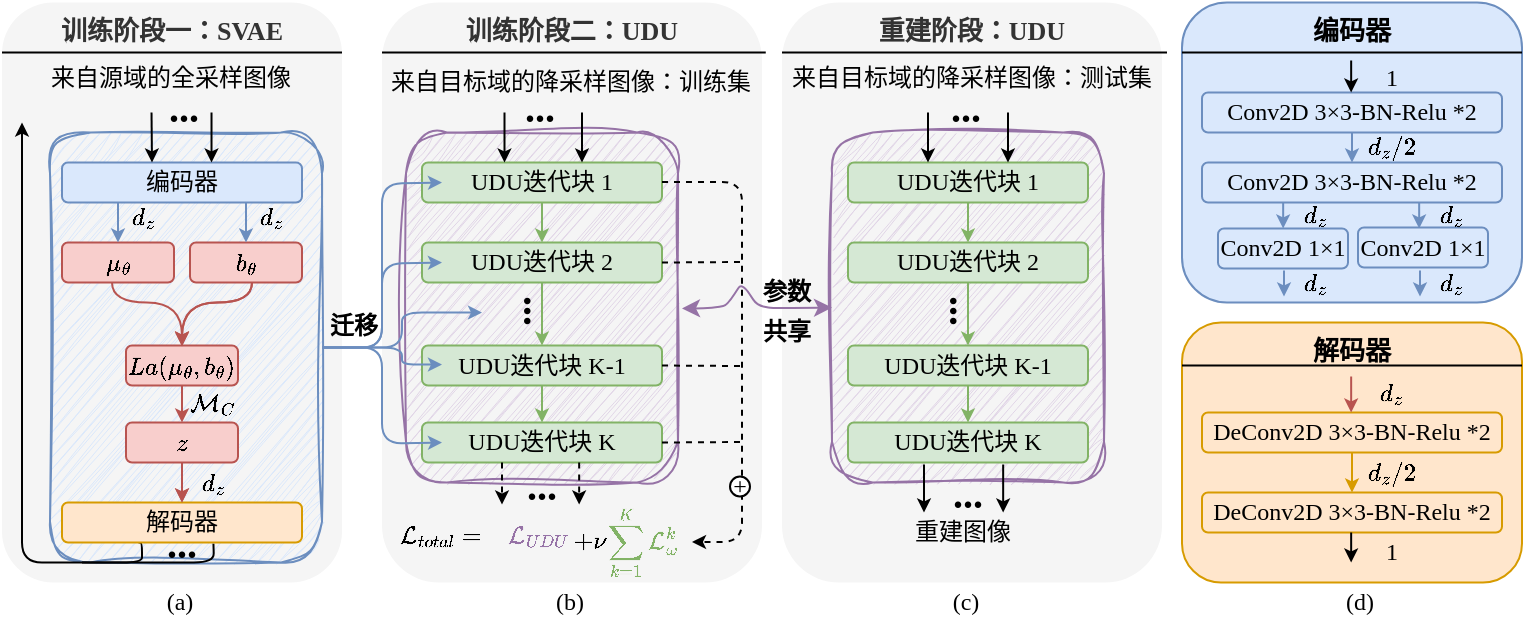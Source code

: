 <mxfile version="20.8.22" type="github" pages="2">
  <diagram name="pipeline" id="Gqs6H3V1GMVFEFwaefwI">
    <mxGraphModel dx="1050" dy="493" grid="1" gridSize="10" guides="1" tooltips="1" connect="1" arrows="1" fold="1" page="1" pageScale="1" pageWidth="827" pageHeight="1169" math="1" shadow="0">
      <root>
        <mxCell id="0" />
        <mxCell id="1" parent="0" />
        <mxCell id="lTj_T8A3qL2pbx2PuDj2-1" value="解码器" style="rounded=1;whiteSpace=wrap;html=1;shadow=0;glass=0;sketch=0;strokeWidth=1;fontFamily=Times New Roman;fontSize=13;fillColor=#ffe6cc;strokeColor=#d79b00;verticalAlign=top;fontStyle=1" vertex="1" parent="1">
          <mxGeometry x="650" y="181.25" width="170" height="130" as="geometry" />
        </mxCell>
        <mxCell id="lTj_T8A3qL2pbx2PuDj2-2" value="训练阶段二：UDU" style="rounded=1;whiteSpace=wrap;html=1;shadow=0;glass=0;sketch=0;strokeWidth=1;fontFamily=Times New Roman;fontSize=13;fillColor=#f5f5f5;strokeColor=none;fontColor=#333333;verticalAlign=top;fontStyle=1" vertex="1" parent="1">
          <mxGeometry x="250" y="21.25" width="190" height="290" as="geometry" />
        </mxCell>
        <mxCell id="lTj_T8A3qL2pbx2PuDj2-3" value="重建阶段：UDU" style="rounded=1;whiteSpace=wrap;html=1;shadow=0;glass=0;sketch=0;strokeWidth=1;fontFamily=Times New Roman;fontSize=13;fillColor=#f5f5f5;strokeColor=none;fontColor=#333333;verticalAlign=top;fontStyle=1" vertex="1" parent="1">
          <mxGeometry x="450" y="21.25" width="190" height="290" as="geometry" />
        </mxCell>
        <mxCell id="lTj_T8A3qL2pbx2PuDj2-4" value="" style="rounded=1;whiteSpace=wrap;html=1;fontFamily=Times New Roman;fillColor=#e1d5e7;strokeColor=#9673a6;verticalAlign=top;fontSize=13;fontStyle=1;shadow=0;glass=0;sketch=1;curveFitting=1;jiggle=2;" vertex="1" parent="1">
          <mxGeometry x="475" y="86.25" width="136" height="175" as="geometry" />
        </mxCell>
        <mxCell id="lTj_T8A3qL2pbx2PuDj2-5" value="" style="rounded=1;whiteSpace=wrap;html=1;fontFamily=Times New Roman;fillColor=#e1d5e7;strokeColor=#9673a6;verticalAlign=top;fontSize=13;fontStyle=1;shadow=0;glass=0;sketch=1;curveFitting=1;jiggle=2;" vertex="1" parent="1">
          <mxGeometry x="262" y="86.25" width="136" height="175" as="geometry" />
        </mxCell>
        <mxCell id="lTj_T8A3qL2pbx2PuDj2-6" value="训练阶段一：SVAE" style="rounded=1;whiteSpace=wrap;html=1;fontFamily=Times New Roman;fillColor=#f5f5f5;fontColor=#333333;strokeColor=none;verticalAlign=top;fontSize=13;fontStyle=1;shadow=0;" vertex="1" parent="1">
          <mxGeometry x="60" y="21.25" width="170" height="290" as="geometry" />
        </mxCell>
        <mxCell id="lTj_T8A3qL2pbx2PuDj2-7" value="" style="rounded=1;whiteSpace=wrap;html=1;fontFamily=Times New Roman;fillColor=#dae8fc;strokeColor=#6c8ebf;verticalAlign=top;fontSize=13;fontStyle=1;shadow=0;sketch=1;curveFitting=1;jiggle=2;" vertex="1" parent="1">
          <mxGeometry x="84" y="86.25" width="136" height="215" as="geometry" />
        </mxCell>
        <mxCell id="lTj_T8A3qL2pbx2PuDj2-8" value="&lt;font&gt;编码器&lt;/font&gt;" style="rounded=1;whiteSpace=wrap;html=1;fontFamily=Times New Roman;fillColor=#dae8fc;strokeColor=#6c8ebf;" vertex="1" parent="1">
          <mxGeometry x="90" y="101.25" width="120" height="20" as="geometry" />
        </mxCell>
        <mxCell id="lTj_T8A3qL2pbx2PuDj2-9" style="edgeStyle=orthogonalEdgeStyle;orthogonalLoop=1;jettySize=auto;html=1;strokeColor=#000000;fontFamily=Times New Roman;fontSize=10;startSize=6;endSize=4;rounded=1;fillColor=#dae8fc;exitX=0.319;exitY=1;exitDx=0;exitDy=0;exitPerimeter=0;" edge="1" parent="1" source="lTj_T8A3qL2pbx2PuDj2-10">
          <mxGeometry relative="1" as="geometry">
            <mxPoint x="70" y="81.25" as="targetPoint" />
            <Array as="points">
              <mxPoint x="130" y="291.25" />
              <mxPoint x="130" y="301.25" />
              <mxPoint x="70" y="301.25" />
            </Array>
          </mxGeometry>
        </mxCell>
        <mxCell id="lTj_T8A3qL2pbx2PuDj2-10" value="&lt;font&gt;解码器&lt;/font&gt;" style="rounded=1;whiteSpace=wrap;html=1;fontFamily=Times New Roman;fillColor=#ffe6cc;strokeColor=#d79b00;" vertex="1" parent="1">
          <mxGeometry x="90" y="271.25" width="120" height="20" as="geometry" />
        </mxCell>
        <mxCell id="lTj_T8A3qL2pbx2PuDj2-11" style="edgeStyle=orthogonalEdgeStyle;orthogonalLoop=1;jettySize=auto;html=1;entryX=0.5;entryY=0;entryDx=0;entryDy=0;fontFamily=Times New Roman;fontSize=12;startSize=6;endSize=4;fillColor=#f8cecc;strokeColor=#b85450;curved=1;" edge="1" parent="1" source="lTj_T8A3qL2pbx2PuDj2-12" target="lTj_T8A3qL2pbx2PuDj2-18">
          <mxGeometry relative="1" as="geometry">
            <Array as="points">
              <mxPoint x="115" y="171.25" />
              <mxPoint x="150" y="171.25" />
            </Array>
          </mxGeometry>
        </mxCell>
        <mxCell id="lTj_T8A3qL2pbx2PuDj2-12" value="$$\mu_\theta$$" style="rounded=1;whiteSpace=wrap;html=1;fontFamily=Times New Roman;fillColor=#f8cecc;strokeColor=#b85450;" vertex="1" parent="1">
          <mxGeometry x="90" y="141.25" width="56" height="20" as="geometry" />
        </mxCell>
        <mxCell id="lTj_T8A3qL2pbx2PuDj2-13" style="edgeStyle=orthogonalEdgeStyle;curved=1;orthogonalLoop=1;jettySize=auto;html=1;entryX=0.5;entryY=0;entryDx=0;entryDy=0;fontFamily=Times New Roman;fontSize=12;startSize=6;endSize=4;fillColor=#f8cecc;strokeColor=#b85450;" edge="1" parent="1" source="lTj_T8A3qL2pbx2PuDj2-14" target="lTj_T8A3qL2pbx2PuDj2-18">
          <mxGeometry relative="1" as="geometry">
            <Array as="points">
              <mxPoint x="185" y="171.25" />
              <mxPoint x="150" y="171.25" />
            </Array>
          </mxGeometry>
        </mxCell>
        <mxCell id="lTj_T8A3qL2pbx2PuDj2-14" value="$$b_\theta$$" style="rounded=1;whiteSpace=wrap;html=1;fontFamily=Times New Roman;fillColor=#f8cecc;strokeColor=#b85450;" vertex="1" parent="1">
          <mxGeometry x="154" y="141.25" width="56" height="20" as="geometry" />
        </mxCell>
        <mxCell id="lTj_T8A3qL2pbx2PuDj2-15" value="" style="endArrow=classic;html=1;fontFamily=Times New Roman;entryX=0.5;entryY=0;entryDx=0;entryDy=0;fillColor=#dae8fc;strokeColor=#6c8ebf;rounded=0;endSize=4;" edge="1" parent="1" target="lTj_T8A3qL2pbx2PuDj2-12">
          <mxGeometry width="50" height="50" relative="1" as="geometry">
            <mxPoint x="118" y="121.25" as="sourcePoint" />
            <mxPoint x="410" y="201.25" as="targetPoint" />
            <Array as="points" />
          </mxGeometry>
        </mxCell>
        <mxCell id="lTj_T8A3qL2pbx2PuDj2-16" value="" style="endArrow=classic;html=1;fontFamily=Times New Roman;curved=1;entryX=0.5;entryY=0;entryDx=0;entryDy=0;fillColor=#dae8fc;strokeColor=#6c8ebf;endSize=4;" edge="1" parent="1" target="lTj_T8A3qL2pbx2PuDj2-14">
          <mxGeometry width="50" height="50" relative="1" as="geometry">
            <mxPoint x="182" y="121.25" as="sourcePoint" />
            <mxPoint x="410" y="201.25" as="targetPoint" />
          </mxGeometry>
        </mxCell>
        <mxCell id="lTj_T8A3qL2pbx2PuDj2-17" value="" style="edgeStyle=orthogonalEdgeStyle;curved=1;orthogonalLoop=1;jettySize=auto;html=1;exitX=0.5;exitY=1;exitDx=0;exitDy=0;entryX=0.5;entryY=0;entryDx=0;entryDy=0;fontFamily=Times New Roman;fontSize=12;startSize=6;endSize=4;fillColor=#f8cecc;strokeColor=#b85450;" edge="1" parent="1" source="lTj_T8A3qL2pbx2PuDj2-18" target="lTj_T8A3qL2pbx2PuDj2-21">
          <mxGeometry relative="1" as="geometry" />
        </mxCell>
        <mxCell id="lTj_T8A3qL2pbx2PuDj2-18" value="$$La(\mu_\theta,b_\theta)$$" style="rounded=1;whiteSpace=wrap;html=1;fontFamily=Times New Roman;fillColor=#f8cecc;strokeColor=#b85450;glass=0;shadow=0;" vertex="1" parent="1">
          <mxGeometry x="122" y="192.76" width="56" height="20" as="geometry" />
        </mxCell>
        <mxCell id="lTj_T8A3qL2pbx2PuDj2-19" value="来自源域的全采样图像" style="text;html=1;strokeColor=none;fillColor=none;align=center;verticalAlign=middle;whiteSpace=wrap;rounded=0;fontSize=12;fontFamily=Times New Roman;" vertex="1" parent="1">
          <mxGeometry x="72" y="49.25" width="145" height="20" as="geometry" />
        </mxCell>
        <mxCell id="lTj_T8A3qL2pbx2PuDj2-20" style="edgeStyle=orthogonalEdgeStyle;curved=1;orthogonalLoop=1;jettySize=auto;html=1;entryX=0.5;entryY=0;entryDx=0;entryDy=0;fontFamily=Times New Roman;fontSize=12;startSize=6;endSize=4;fillColor=#f8cecc;strokeColor=#b85450;" edge="1" parent="1" source="lTj_T8A3qL2pbx2PuDj2-21" target="lTj_T8A3qL2pbx2PuDj2-10">
          <mxGeometry relative="1" as="geometry" />
        </mxCell>
        <mxCell id="lTj_T8A3qL2pbx2PuDj2-21" value="$$z$$" style="rounded=1;whiteSpace=wrap;html=1;fontFamily=Times New Roman;fillColor=#f8cecc;strokeColor=#b85450;" vertex="1" parent="1">
          <mxGeometry x="122" y="231.25" width="56" height="20" as="geometry" />
        </mxCell>
        <mxCell id="lTj_T8A3qL2pbx2PuDj2-22" value="$$\mathcal{M}_C$$" style="text;html=1;strokeColor=none;fillColor=none;align=center;verticalAlign=middle;whiteSpace=wrap;rounded=0;fontSize=12;fontFamily=Times New Roman;" vertex="1" parent="1">
          <mxGeometry x="150" y="211.25" width="30" height="20" as="geometry" />
        </mxCell>
        <mxCell id="lTj_T8A3qL2pbx2PuDj2-23" value="$$d_z$$" style="text;html=1;strokeColor=none;fillColor=none;align=center;verticalAlign=middle;whiteSpace=wrap;rounded=0;fontSize=12;fontFamily=Times New Roman;" vertex="1" parent="1">
          <mxGeometry x="180" y="117.76" width="30" height="20" as="geometry" />
        </mxCell>
        <mxCell id="lTj_T8A3qL2pbx2PuDj2-24" value="$$d_z$$" style="text;html=1;strokeColor=none;fillColor=none;align=center;verticalAlign=middle;whiteSpace=wrap;rounded=0;fontSize=12;fontFamily=Times New Roman;" vertex="1" parent="1">
          <mxGeometry x="116" y="117.76" width="30" height="20" as="geometry" />
        </mxCell>
        <mxCell id="lTj_T8A3qL2pbx2PuDj2-25" value="" style="endArrow=classic;html=1;fontFamily=Times New Roman;fillColor=#dae8fc;strokeColor=#000000;rounded=0;endSize=4;" edge="1" parent="1">
          <mxGeometry width="50" height="50" relative="1" as="geometry">
            <mxPoint x="134.76" y="76.25" as="sourcePoint" />
            <mxPoint x="135" y="101.25" as="targetPoint" />
            <Array as="points" />
          </mxGeometry>
        </mxCell>
        <mxCell id="lTj_T8A3qL2pbx2PuDj2-26" value="" style="endArrow=classic;html=1;fontFamily=Times New Roman;fillColor=#dae8fc;strokeColor=#000000;rounded=0;endSize=4;" edge="1" parent="1">
          <mxGeometry width="50" height="50" relative="1" as="geometry">
            <mxPoint x="164.76" y="76.25" as="sourcePoint" />
            <mxPoint x="164.76" y="101.25" as="targetPoint" />
            <Array as="points" />
          </mxGeometry>
        </mxCell>
        <mxCell id="lTj_T8A3qL2pbx2PuDj2-27" value="$$d_z$$" style="text;html=1;strokeColor=none;fillColor=none;align=center;verticalAlign=middle;whiteSpace=wrap;rounded=0;fontSize=12;fontFamily=Times New Roman;" vertex="1" parent="1">
          <mxGeometry x="151" y="251.25" width="30" height="20" as="geometry" />
        </mxCell>
        <mxCell id="lTj_T8A3qL2pbx2PuDj2-28" style="edgeStyle=orthogonalEdgeStyle;rounded=1;orthogonalLoop=1;jettySize=auto;html=1;entryX=0.5;entryY=0;entryDx=0;entryDy=0;strokeColor=#82b366;fontFamily=Times New Roman;fontSize=10;fontColor=#EA6B66;startSize=6;endSize=4;fillColor=#d5e8d4;" edge="1" parent="1" source="lTj_T8A3qL2pbx2PuDj2-29" target="lTj_T8A3qL2pbx2PuDj2-31">
          <mxGeometry relative="1" as="geometry" />
        </mxCell>
        <mxCell id="lTj_T8A3qL2pbx2PuDj2-29" value="&lt;font&gt;UDU迭代块 1&lt;/font&gt;" style="rounded=1;whiteSpace=wrap;html=1;fontFamily=Times New Roman;fillColor=#d5e8d4;strokeColor=#82b366;" vertex="1" parent="1">
          <mxGeometry x="270" y="101.25" width="120" height="20" as="geometry" />
        </mxCell>
        <mxCell id="lTj_T8A3qL2pbx2PuDj2-30" style="edgeStyle=orthogonalEdgeStyle;rounded=1;orthogonalLoop=1;jettySize=auto;html=1;entryX=0.5;entryY=0;entryDx=0;entryDy=0;strokeColor=#82b366;fontFamily=Times New Roman;fontSize=10;fontColor=#EA6B66;startSize=6;endSize=4;fillColor=#d5e8d4;" edge="1" parent="1" source="lTj_T8A3qL2pbx2PuDj2-31" target="lTj_T8A3qL2pbx2PuDj2-33">
          <mxGeometry relative="1" as="geometry" />
        </mxCell>
        <mxCell id="lTj_T8A3qL2pbx2PuDj2-31" value="UDU迭代块 2" style="rounded=1;whiteSpace=wrap;html=1;fontFamily=Times New Roman;fillColor=#d5e8d4;strokeColor=#82b366;" vertex="1" parent="1">
          <mxGeometry x="270" y="141.25" width="120" height="20" as="geometry" />
        </mxCell>
        <mxCell id="lTj_T8A3qL2pbx2PuDj2-32" style="edgeStyle=orthogonalEdgeStyle;rounded=1;orthogonalLoop=1;jettySize=auto;html=1;entryX=0.5;entryY=0;entryDx=0;entryDy=0;strokeColor=#82b366;fontFamily=Times New Roman;fontSize=10;fontColor=#EA6B66;startSize=6;endSize=4;fillColor=#d5e8d4;" edge="1" parent="1" source="lTj_T8A3qL2pbx2PuDj2-33" target="lTj_T8A3qL2pbx2PuDj2-34">
          <mxGeometry relative="1" as="geometry" />
        </mxCell>
        <mxCell id="lTj_T8A3qL2pbx2PuDj2-33" value="UDU迭代块 K-1" style="rounded=1;whiteSpace=wrap;html=1;fontFamily=Times New Roman;fillColor=#d5e8d4;strokeColor=#82b366;" vertex="1" parent="1">
          <mxGeometry x="270" y="192.76" width="120" height="20" as="geometry" />
        </mxCell>
        <mxCell id="lTj_T8A3qL2pbx2PuDj2-34" value="UDU迭代块 K" style="rounded=1;whiteSpace=wrap;html=1;fontFamily=Times New Roman;fillColor=#d5e8d4;strokeColor=#82b366;" vertex="1" parent="1">
          <mxGeometry x="270" y="231.25" width="120" height="20" as="geometry" />
        </mxCell>
        <mxCell id="lTj_T8A3qL2pbx2PuDj2-35" value="来自目标域的降采样图像：训练集" style="text;html=1;strokeColor=none;fillColor=none;align=center;verticalAlign=middle;whiteSpace=wrap;rounded=0;fontSize=12;fontFamily=Times New Roman;" vertex="1" parent="1">
          <mxGeometry x="248.5" y="51.25" width="191" height="20" as="geometry" />
        </mxCell>
        <mxCell id="lTj_T8A3qL2pbx2PuDj2-36" style="edgeStyle=orthogonalEdgeStyle;rounded=1;orthogonalLoop=1;jettySize=auto;html=1;entryX=0.5;entryY=0;entryDx=0;entryDy=0;strokeColor=#000000;fontFamily=Times New Roman;fontSize=10;fontColor=#EA6B66;startSize=6;endSize=4;fillColor=#d5e8d4;" edge="1" parent="1">
          <mxGeometry relative="1" as="geometry">
            <mxPoint x="311.25" y="76.25" as="sourcePoint" />
            <mxPoint x="311.25" y="101.25" as="targetPoint" />
          </mxGeometry>
        </mxCell>
        <mxCell id="lTj_T8A3qL2pbx2PuDj2-37" style="edgeStyle=orthogonalEdgeStyle;rounded=1;orthogonalLoop=1;jettySize=auto;html=1;entryX=0.5;entryY=0;entryDx=0;entryDy=0;strokeColor=#000000;fontFamily=Times New Roman;fontSize=10;fontColor=#EA6B66;startSize=6;endSize=4;fillColor=#d5e8d4;" edge="1" parent="1">
          <mxGeometry relative="1" as="geometry">
            <mxPoint x="350" y="76.25" as="sourcePoint" />
            <mxPoint x="350" y="101.25" as="targetPoint" />
          </mxGeometry>
        </mxCell>
        <mxCell id="lTj_T8A3qL2pbx2PuDj2-38" value="$$\mathcal{L}_{UDU}$$" style="text;html=1;strokeColor=none;fillColor=none;align=center;verticalAlign=middle;whiteSpace=wrap;rounded=0;fontSize=12;fontFamily=Times New Roman;fontColor=#9673A6;" vertex="1" parent="1">
          <mxGeometry x="304" y="272.25" width="49" height="30" as="geometry" />
        </mxCell>
        <mxCell id="lTj_T8A3qL2pbx2PuDj2-39" style="edgeStyle=orthogonalEdgeStyle;rounded=1;orthogonalLoop=1;jettySize=auto;html=1;entryX=0.5;entryY=0;entryDx=0;entryDy=0;strokeColor=#000000;fontFamily=Times New Roman;fontSize=10;fontColor=#EA6B66;startSize=6;endSize=4;fillColor=#d5e8d4;dashed=1;" edge="1" parent="1">
          <mxGeometry relative="1" as="geometry">
            <mxPoint x="310" y="251.25" as="sourcePoint" />
            <mxPoint x="310" y="272.25" as="targetPoint" />
          </mxGeometry>
        </mxCell>
        <mxCell id="lTj_T8A3qL2pbx2PuDj2-40" style="edgeStyle=orthogonalEdgeStyle;rounded=1;orthogonalLoop=1;jettySize=auto;html=1;entryX=0.5;entryY=0;entryDx=0;entryDy=0;strokeColor=#000000;fontFamily=Times New Roman;fontSize=10;fontColor=#EA6B66;startSize=6;endSize=4;fillColor=#d5e8d4;dashed=1;" edge="1" parent="1">
          <mxGeometry relative="1" as="geometry">
            <mxPoint x="348.58" y="251.25" as="sourcePoint" />
            <mxPoint x="348.58" y="272.25" as="targetPoint" />
          </mxGeometry>
        </mxCell>
        <mxCell id="lTj_T8A3qL2pbx2PuDj2-41" style="edgeStyle=orthogonalEdgeStyle;rounded=1;orthogonalLoop=1;jettySize=auto;html=1;entryX=0.5;entryY=0;entryDx=0;entryDy=0;strokeColor=#82b366;fontFamily=Times New Roman;fontSize=10;fontColor=#EA6B66;startSize=6;endSize=4;fillColor=#d5e8d4;" edge="1" parent="1" source="lTj_T8A3qL2pbx2PuDj2-42" target="lTj_T8A3qL2pbx2PuDj2-44">
          <mxGeometry relative="1" as="geometry" />
        </mxCell>
        <mxCell id="lTj_T8A3qL2pbx2PuDj2-42" value="UDU迭代块 1" style="rounded=1;whiteSpace=wrap;html=1;fontFamily=Times New Roman;fillColor=#d5e8d4;strokeColor=#82b366;" vertex="1" parent="1">
          <mxGeometry x="483" y="101.25" width="120" height="20" as="geometry" />
        </mxCell>
        <mxCell id="lTj_T8A3qL2pbx2PuDj2-43" style="edgeStyle=orthogonalEdgeStyle;rounded=1;orthogonalLoop=1;jettySize=auto;html=1;entryX=0.5;entryY=0;entryDx=0;entryDy=0;strokeColor=#82b366;fontFamily=Times New Roman;fontSize=10;fontColor=#EA6B66;startSize=6;endSize=4;fillColor=#d5e8d4;" edge="1" parent="1" source="lTj_T8A3qL2pbx2PuDj2-44" target="lTj_T8A3qL2pbx2PuDj2-46">
          <mxGeometry relative="1" as="geometry" />
        </mxCell>
        <mxCell id="lTj_T8A3qL2pbx2PuDj2-44" value="UDU迭代块 2" style="rounded=1;whiteSpace=wrap;html=1;fontFamily=Times New Roman;fillColor=#d5e8d4;strokeColor=#82b366;" vertex="1" parent="1">
          <mxGeometry x="483" y="141.25" width="120" height="20" as="geometry" />
        </mxCell>
        <mxCell id="lTj_T8A3qL2pbx2PuDj2-45" style="edgeStyle=orthogonalEdgeStyle;rounded=1;orthogonalLoop=1;jettySize=auto;html=1;entryX=0.5;entryY=0;entryDx=0;entryDy=0;strokeColor=#82b366;fontFamily=Times New Roman;fontSize=10;fontColor=#EA6B66;startSize=6;endSize=4;fillColor=#d5e8d4;" edge="1" parent="1" source="lTj_T8A3qL2pbx2PuDj2-46" target="lTj_T8A3qL2pbx2PuDj2-47">
          <mxGeometry relative="1" as="geometry" />
        </mxCell>
        <mxCell id="lTj_T8A3qL2pbx2PuDj2-46" value="UDU迭代块 K-1" style="rounded=1;whiteSpace=wrap;html=1;fontFamily=Times New Roman;fillColor=#d5e8d4;strokeColor=#82b366;" vertex="1" parent="1">
          <mxGeometry x="483" y="192.76" width="120" height="20" as="geometry" />
        </mxCell>
        <mxCell id="lTj_T8A3qL2pbx2PuDj2-47" value="UDU迭代块 K" style="rounded=1;whiteSpace=wrap;html=1;fontFamily=Times New Roman;fillColor=#d5e8d4;strokeColor=#82b366;" vertex="1" parent="1">
          <mxGeometry x="483" y="231.25" width="120" height="20" as="geometry" />
        </mxCell>
        <mxCell id="lTj_T8A3qL2pbx2PuDj2-48" value="来自目标域的降采样图像：测试集" style="text;html=1;strokeColor=none;fillColor=none;align=center;verticalAlign=middle;whiteSpace=wrap;rounded=0;fontSize=12;fontFamily=Times New Roman;" vertex="1" parent="1">
          <mxGeometry x="452" y="49.25" width="186" height="20" as="geometry" />
        </mxCell>
        <mxCell id="lTj_T8A3qL2pbx2PuDj2-49" style="edgeStyle=orthogonalEdgeStyle;rounded=1;orthogonalLoop=1;jettySize=auto;html=1;entryX=0.5;entryY=0;entryDx=0;entryDy=0;strokeColor=#000000;fontFamily=Times New Roman;fontSize=10;fontColor=#EA6B66;startSize=6;endSize=4;fillColor=#d5e8d4;" edge="1" parent="1">
          <mxGeometry relative="1" as="geometry">
            <mxPoint x="523" y="76.25" as="sourcePoint" />
            <mxPoint x="523" y="101.25" as="targetPoint" />
          </mxGeometry>
        </mxCell>
        <mxCell id="lTj_T8A3qL2pbx2PuDj2-50" style="edgeStyle=orthogonalEdgeStyle;rounded=1;orthogonalLoop=1;jettySize=auto;html=1;entryX=0.5;entryY=0;entryDx=0;entryDy=0;strokeColor=#000000;fontFamily=Times New Roman;fontSize=10;fontColor=#EA6B66;startSize=6;endSize=4;fillColor=#d5e8d4;" edge="1" parent="1">
          <mxGeometry relative="1" as="geometry">
            <mxPoint x="563" y="76.25" as="sourcePoint" />
            <mxPoint x="563" y="101.25" as="targetPoint" />
          </mxGeometry>
        </mxCell>
        <mxCell id="lTj_T8A3qL2pbx2PuDj2-51" value="重建图像" style="text;html=1;strokeColor=none;fillColor=none;align=center;verticalAlign=middle;whiteSpace=wrap;rounded=0;fontSize=12;fontFamily=Times New Roman;" vertex="1" parent="1">
          <mxGeometry x="484" y="275.79" width="112.5" height="20" as="geometry" />
        </mxCell>
        <mxCell id="lTj_T8A3qL2pbx2PuDj2-52" style="edgeStyle=orthogonalEdgeStyle;rounded=1;orthogonalLoop=1;jettySize=auto;html=1;entryX=0.5;entryY=0;entryDx=0;entryDy=0;strokeColor=#000000;fontFamily=Times New Roman;fontSize=10;fontColor=#EA6B66;startSize=6;endSize=4;fillColor=#d5e8d4;" edge="1" parent="1">
          <mxGeometry relative="1" as="geometry">
            <mxPoint x="521" y="252.25" as="sourcePoint" />
            <mxPoint x="521" y="276.25" as="targetPoint" />
          </mxGeometry>
        </mxCell>
        <mxCell id="lTj_T8A3qL2pbx2PuDj2-53" style="edgeStyle=orthogonalEdgeStyle;rounded=1;orthogonalLoop=1;jettySize=auto;html=1;entryX=0.5;entryY=0;entryDx=0;entryDy=0;strokeColor=#000000;fontFamily=Times New Roman;fontSize=10;fontColor=#EA6B66;startSize=6;endSize=4;fillColor=#d5e8d4;" edge="1" parent="1">
          <mxGeometry relative="1" as="geometry">
            <mxPoint x="560.58" y="252.25" as="sourcePoint" />
            <mxPoint x="560.58" y="276.25" as="targetPoint" />
          </mxGeometry>
        </mxCell>
        <mxCell id="lTj_T8A3qL2pbx2PuDj2-54" style="edgeStyle=orthogonalEdgeStyle;rounded=1;orthogonalLoop=1;jettySize=auto;html=1;strokeColor=#6c8ebf;fontFamily=Times New Roman;fontSize=13;fontColor=#EA6B66;startSize=6;endSize=4;fillColor=#dae8fc;" edge="1" parent="1" source="lTj_T8A3qL2pbx2PuDj2-7">
          <mxGeometry relative="1" as="geometry">
            <mxPoint x="280" y="111.25" as="targetPoint" />
          </mxGeometry>
        </mxCell>
        <mxCell id="lTj_T8A3qL2pbx2PuDj2-55" style="edgeStyle=orthogonalEdgeStyle;rounded=1;orthogonalLoop=1;jettySize=auto;html=1;exitX=1;exitY=0.5;exitDx=0;exitDy=0;strokeColor=#6c8ebf;fontFamily=Times New Roman;fontSize=13;fontColor=#EA6B66;startSize=6;endSize=4;fillColor=#dae8fc;" edge="1" parent="1" source="lTj_T8A3qL2pbx2PuDj2-7">
          <mxGeometry relative="1" as="geometry">
            <mxPoint x="280" y="151.25" as="targetPoint" />
          </mxGeometry>
        </mxCell>
        <mxCell id="lTj_T8A3qL2pbx2PuDj2-56" style="edgeStyle=orthogonalEdgeStyle;rounded=1;orthogonalLoop=1;jettySize=auto;html=1;exitX=1;exitY=0.5;exitDx=0;exitDy=0;strokeColor=#6c8ebf;fontFamily=Times New Roman;fontSize=13;fontColor=#EA6B66;startSize=6;endSize=4;fillColor=#dae8fc;" edge="1" parent="1" source="lTj_T8A3qL2pbx2PuDj2-7">
          <mxGeometry relative="1" as="geometry">
            <mxPoint x="300" y="176.25" as="targetPoint" />
            <Array as="points">
              <mxPoint x="260" y="194.25" />
              <mxPoint x="260" y="176.25" />
            </Array>
          </mxGeometry>
        </mxCell>
        <mxCell id="lTj_T8A3qL2pbx2PuDj2-57" style="edgeStyle=orthogonalEdgeStyle;rounded=1;orthogonalLoop=1;jettySize=auto;html=1;strokeColor=#6c8ebf;fontFamily=Times New Roman;fontSize=13;fontColor=#EA6B66;startSize=6;endSize=4;fillColor=#dae8fc;" edge="1" parent="1" source="lTj_T8A3qL2pbx2PuDj2-7">
          <mxGeometry relative="1" as="geometry">
            <mxPoint x="280" y="202.25" as="targetPoint" />
            <Array as="points">
              <mxPoint x="260" y="194.25" />
              <mxPoint x="260" y="202.25" />
            </Array>
          </mxGeometry>
        </mxCell>
        <mxCell id="lTj_T8A3qL2pbx2PuDj2-58" style="edgeStyle=orthogonalEdgeStyle;rounded=1;orthogonalLoop=1;jettySize=auto;html=1;strokeColor=#6c8ebf;fontFamily=Times New Roman;fontSize=13;fontColor=#EA6B66;startSize=6;endSize=4;fillColor=#dae8fc;" edge="1" parent="1" source="lTj_T8A3qL2pbx2PuDj2-7">
          <mxGeometry relative="1" as="geometry">
            <mxPoint x="280" y="241.25" as="targetPoint" />
          </mxGeometry>
        </mxCell>
        <mxCell id="lTj_T8A3qL2pbx2PuDj2-59" style="edgeStyle=orthogonalEdgeStyle;rounded=1;orthogonalLoop=1;jettySize=auto;html=1;exitX=0.5;exitY=1;exitDx=0;exitDy=0;entryX=0.5;entryY=0;entryDx=0;entryDy=0;strokeColor=#d79b00;fontFamily=Times New Roman;fontSize=13;fontColor=#FF8000;startSize=6;endSize=4;fillColor=#ffe6cc;" edge="1" parent="1" source="lTj_T8A3qL2pbx2PuDj2-60" target="lTj_T8A3qL2pbx2PuDj2-61">
          <mxGeometry relative="1" as="geometry" />
        </mxCell>
        <mxCell id="lTj_T8A3qL2pbx2PuDj2-60" value="DeConv2D 3×3-BN-Relu *2" style="rounded=1;whiteSpace=wrap;html=1;fontFamily=Times New Roman;fillColor=#ffe6cc;strokeColor=#d79b00;" vertex="1" parent="1">
          <mxGeometry x="660" y="226.25" width="150" height="20" as="geometry" />
        </mxCell>
        <mxCell id="lTj_T8A3qL2pbx2PuDj2-61" value="DeConv2D 3×3-BN-Relu *2" style="rounded=1;whiteSpace=wrap;html=1;fontFamily=Times New Roman;fillColor=#ffe6cc;strokeColor=#d79b00;" vertex="1" parent="1">
          <mxGeometry x="660" y="266.25" width="150" height="20" as="geometry" />
        </mxCell>
        <mxCell id="lTj_T8A3qL2pbx2PuDj2-62" style="edgeStyle=orthogonalEdgeStyle;rounded=1;orthogonalLoop=1;jettySize=auto;html=1;entryX=0.5;entryY=0;entryDx=0;entryDy=0;strokeColor=#000000;fontFamily=Times New Roman;fontSize=10;fontColor=#EA6B66;startSize=6;endSize=4;fillColor=#dae8fc;" edge="1" parent="1">
          <mxGeometry relative="1" as="geometry">
            <mxPoint x="734.58" y="286.25" as="sourcePoint" />
            <mxPoint x="734.58" y="301.25" as="targetPoint" />
          </mxGeometry>
        </mxCell>
        <mxCell id="lTj_T8A3qL2pbx2PuDj2-63" style="edgeStyle=orthogonalEdgeStyle;rounded=1;orthogonalLoop=1;jettySize=auto;html=1;entryX=0.5;entryY=0;entryDx=0;entryDy=0;strokeColor=#b85450;fontFamily=Times New Roman;fontSize=10;fontColor=#EA6B66;startSize=6;endSize=4;fillColor=#f8cecc;" edge="1" parent="1">
          <mxGeometry relative="1" as="geometry">
            <mxPoint x="734.58" y="208.25" as="sourcePoint" />
            <mxPoint x="734.58" y="226.25" as="targetPoint" />
          </mxGeometry>
        </mxCell>
        <mxCell id="lTj_T8A3qL2pbx2PuDj2-64" value="编码器" style="rounded=1;whiteSpace=wrap;html=1;shadow=0;glass=0;sketch=0;strokeWidth=1;fontFamily=Times New Roman;fontSize=13;fillColor=#dae8fc;strokeColor=#6c8ebf;verticalAlign=top;fontStyle=1" vertex="1" parent="1">
          <mxGeometry x="650" y="21.25" width="170" height="150" as="geometry" />
        </mxCell>
        <mxCell id="lTj_T8A3qL2pbx2PuDj2-65" style="edgeStyle=orthogonalEdgeStyle;rounded=1;orthogonalLoop=1;jettySize=auto;html=1;exitX=0.5;exitY=1;exitDx=0;exitDy=0;entryX=0.5;entryY=0;entryDx=0;entryDy=0;strokeColor=#6c8ebf;fontFamily=Times New Roman;fontSize=13;fontColor=#FF8000;startSize=6;endSize=4;fillColor=#dae8fc;" edge="1" parent="1" source="lTj_T8A3qL2pbx2PuDj2-66" target="lTj_T8A3qL2pbx2PuDj2-67">
          <mxGeometry relative="1" as="geometry" />
        </mxCell>
        <mxCell id="lTj_T8A3qL2pbx2PuDj2-66" value="Conv2D 3×3-BN-Relu *2" style="rounded=1;whiteSpace=wrap;html=1;fontFamily=Times New Roman;fillColor=#dae8fc;strokeColor=#6c8ebf;" vertex="1" parent="1">
          <mxGeometry x="660" y="66.25" width="150" height="20" as="geometry" />
        </mxCell>
        <mxCell id="lTj_T8A3qL2pbx2PuDj2-67" value="Conv2D 3×3-BN-Relu *2" style="rounded=1;whiteSpace=wrap;html=1;fontFamily=Times New Roman;fillColor=#dae8fc;strokeColor=#6c8ebf;" vertex="1" parent="1">
          <mxGeometry x="660" y="101.25" width="150" height="20" as="geometry" />
        </mxCell>
        <mxCell id="lTj_T8A3qL2pbx2PuDj2-68" style="edgeStyle=orthogonalEdgeStyle;rounded=1;orthogonalLoop=1;jettySize=auto;html=1;entryX=0.5;entryY=0;entryDx=0;entryDy=0;strokeColor=#6c8ebf;fontFamily=Times New Roman;fontSize=10;fontColor=#EA6B66;startSize=6;endSize=4;fillColor=#dae8fc;" edge="1" parent="1">
          <mxGeometry relative="1" as="geometry">
            <mxPoint x="700.58" y="121.25" as="sourcePoint" />
            <mxPoint x="700.58" y="134.25" as="targetPoint" />
          </mxGeometry>
        </mxCell>
        <mxCell id="lTj_T8A3qL2pbx2PuDj2-69" style="edgeStyle=orthogonalEdgeStyle;rounded=1;orthogonalLoop=1;jettySize=auto;html=1;entryX=0.5;entryY=0;entryDx=0;entryDy=0;strokeColor=#000000;fontFamily=Times New Roman;fontSize=10;fontColor=#EA6B66;startSize=6;endSize=4;fillColor=#f8cecc;" edge="1" parent="1">
          <mxGeometry relative="1" as="geometry">
            <mxPoint x="734.58" y="50.25" as="sourcePoint" />
            <mxPoint x="734.58" y="66.25" as="targetPoint" />
          </mxGeometry>
        </mxCell>
        <mxCell id="lTj_T8A3qL2pbx2PuDj2-70" value="" style="line;strokeWidth=1;direction=south;html=1;rounded=0;shadow=0;glass=0;sketch=0;fontFamily=Times New Roman;fontSize=13;fontColor=#EA6B66;fillColor=default;rotation=90;" vertex="1" parent="1">
          <mxGeometry x="730" y="117.76" width="10" height="170" as="geometry" />
        </mxCell>
        <mxCell id="lTj_T8A3qL2pbx2PuDj2-71" value="$$d_z/2$$" style="text;html=1;strokeColor=none;fillColor=none;align=center;verticalAlign=middle;whiteSpace=wrap;rounded=0;fontSize=12;fontFamily=Times New Roman;" vertex="1" parent="1">
          <mxGeometry x="740" y="83.25" width="30" height="20" as="geometry" />
        </mxCell>
        <mxCell id="lTj_T8A3qL2pbx2PuDj2-72" value="$$d_z/2$$" style="text;html=1;strokeColor=none;fillColor=none;align=center;verticalAlign=middle;whiteSpace=wrap;rounded=0;fontSize=12;fontFamily=Times New Roman;" vertex="1" parent="1">
          <mxGeometry x="740" y="246.25" width="30" height="20" as="geometry" />
        </mxCell>
        <mxCell id="lTj_T8A3qL2pbx2PuDj2-73" value="1" style="text;html=1;strokeColor=none;fillColor=none;align=center;verticalAlign=middle;whiteSpace=wrap;rounded=0;fontSize=12;fontFamily=Times New Roman;" vertex="1" parent="1">
          <mxGeometry x="740" y="286.25" width="30" height="20" as="geometry" />
        </mxCell>
        <mxCell id="lTj_T8A3qL2pbx2PuDj2-74" value="$$d_z$$" style="text;html=1;strokeColor=none;fillColor=none;align=center;verticalAlign=middle;whiteSpace=wrap;rounded=0;fontSize=12;fontFamily=Times New Roman;" vertex="1" parent="1">
          <mxGeometry x="740" y="206.25" width="30" height="20" as="geometry" />
        </mxCell>
        <mxCell id="lTj_T8A3qL2pbx2PuDj2-75" value="1" style="text;html=1;strokeColor=none;fillColor=none;align=center;verticalAlign=middle;whiteSpace=wrap;rounded=0;fontSize=12;fontFamily=Times New Roman;" vertex="1" parent="1">
          <mxGeometry x="740" y="49.25" width="30" height="20" as="geometry" />
        </mxCell>
        <mxCell id="lTj_T8A3qL2pbx2PuDj2-76" value="" style="line;strokeWidth=1;direction=south;html=1;rounded=0;shadow=0;glass=0;sketch=0;fontFamily=Times New Roman;fontSize=13;fontColor=#EA6B66;fillColor=default;rotation=90;" vertex="1" parent="1">
          <mxGeometry x="140" y="-38.75" width="10" height="170" as="geometry" />
        </mxCell>
        <mxCell id="lTj_T8A3qL2pbx2PuDj2-77" value="" style="line;strokeWidth=1;direction=south;html=1;rounded=0;shadow=0;glass=0;sketch=0;fontFamily=Times New Roman;fontSize=13;fontColor=#EA6B66;fillColor=default;rotation=90;" vertex="1" parent="1">
          <mxGeometry x="340.94" y="-49.69" width="10" height="191.88" as="geometry" />
        </mxCell>
        <mxCell id="lTj_T8A3qL2pbx2PuDj2-78" value="" style="line;strokeWidth=1;direction=south;html=1;rounded=0;shadow=0;glass=0;sketch=0;fontFamily=Times New Roman;fontSize=13;fontColor=#EA6B66;fillColor=default;rotation=90;" vertex="1" parent="1">
          <mxGeometry x="541.25" y="-50" width="10" height="192.5" as="geometry" />
        </mxCell>
        <mxCell id="lTj_T8A3qL2pbx2PuDj2-79" value="" style="line;strokeWidth=1;direction=south;html=1;rounded=0;shadow=0;glass=0;sketch=0;fontFamily=Times New Roman;fontSize=13;fontColor=#EA6B66;fillColor=default;rotation=90;" vertex="1" parent="1">
          <mxGeometry x="730" y="-38.75" width="10" height="170" as="geometry" />
        </mxCell>
        <mxCell id="lTj_T8A3qL2pbx2PuDj2-80" style="edgeStyle=orthogonalEdgeStyle;rounded=1;orthogonalLoop=1;jettySize=auto;html=1;entryX=0.5;entryY=0;entryDx=0;entryDy=0;strokeColor=#6c8ebf;fontFamily=Times New Roman;fontSize=10;fontColor=#EA6B66;startSize=6;endSize=4;fillColor=#dae8fc;" edge="1" parent="1">
          <mxGeometry relative="1" as="geometry">
            <mxPoint x="768.58" y="121.25" as="sourcePoint" />
            <mxPoint x="768.58" y="134.25" as="targetPoint" />
          </mxGeometry>
        </mxCell>
        <mxCell id="lTj_T8A3qL2pbx2PuDj2-81" value="..." style="text;html=1;strokeColor=none;fillColor=none;align=center;verticalAlign=middle;whiteSpace=wrap;rounded=0;fontSize=20;fontFamily=Times New Roman;fontStyle=1" vertex="1" parent="1">
          <mxGeometry x="321.25" y="251.79" width="17.5" height="20" as="geometry" />
        </mxCell>
        <mxCell id="lTj_T8A3qL2pbx2PuDj2-82" value="..." style="text;html=1;strokeColor=none;fillColor=none;align=center;verticalAlign=middle;whiteSpace=wrap;rounded=0;fontSize=20;fontFamily=Times New Roman;fontStyle=1" vertex="1" parent="1">
          <mxGeometry x="534.25" y="255.79" width="17.5" height="20" as="geometry" />
        </mxCell>
        <mxCell id="lTj_T8A3qL2pbx2PuDj2-83" value="..." style="text;html=1;strokeColor=none;fillColor=none;align=center;verticalAlign=middle;whiteSpace=wrap;rounded=0;fontSize=20;fontFamily=Times New Roman;fontStyle=1;rotation=90;" vertex="1" parent="1">
          <mxGeometry x="320.5" y="164.75" width="17.5" height="20" as="geometry" />
        </mxCell>
        <mxCell id="lTj_T8A3qL2pbx2PuDj2-84" value="..." style="text;html=1;strokeColor=none;fillColor=none;align=center;verticalAlign=middle;whiteSpace=wrap;rounded=0;fontSize=20;fontFamily=Times New Roman;fontStyle=1;rotation=90;" vertex="1" parent="1">
          <mxGeometry x="533" y="165.25" width="17.5" height="20" as="geometry" />
        </mxCell>
        <mxCell id="lTj_T8A3qL2pbx2PuDj2-85" value="..." style="text;html=1;strokeColor=none;fillColor=none;align=center;verticalAlign=middle;whiteSpace=wrap;rounded=0;fontSize=20;fontFamily=Times New Roman;fontStyle=1" vertex="1" parent="1">
          <mxGeometry x="142.25" y="63.25" width="17.5" height="20" as="geometry" />
        </mxCell>
        <mxCell id="lTj_T8A3qL2pbx2PuDj2-86" value="..." style="text;html=1;strokeColor=none;fillColor=none;align=center;verticalAlign=middle;whiteSpace=wrap;rounded=0;fontSize=20;fontFamily=Times New Roman;fontStyle=1" vertex="1" parent="1">
          <mxGeometry x="320.25" y="63.25" width="17.5" height="20" as="geometry" />
        </mxCell>
        <mxCell id="lTj_T8A3qL2pbx2PuDj2-87" value="..." style="text;html=1;strokeColor=none;fillColor=none;align=center;verticalAlign=middle;whiteSpace=wrap;rounded=0;fontSize=20;fontFamily=Times New Roman;fontStyle=1" vertex="1" parent="1">
          <mxGeometry x="533.25" y="63.25" width="17.5" height="20" as="geometry" />
        </mxCell>
        <mxCell id="lTj_T8A3qL2pbx2PuDj2-88" style="edgeStyle=orthogonalEdgeStyle;curved=1;orthogonalLoop=1;jettySize=auto;html=1;entryX=0.5;entryY=0;entryDx=0;entryDy=0;fontFamily=Times New Roman;fontSize=12;startSize=6;endSize=4;fillColor=#f8cecc;strokeColor=#b85450;" edge="1" parent="1">
          <mxGeometry relative="1" as="geometry">
            <mxPoint x="150" y="251.25" as="sourcePoint" />
            <mxPoint x="150" y="271.25" as="targetPoint" />
          </mxGeometry>
        </mxCell>
        <mxCell id="lTj_T8A3qL2pbx2PuDj2-89" style="edgeStyle=orthogonalEdgeStyle;curved=1;orthogonalLoop=1;jettySize=auto;html=1;entryX=0.5;entryY=0;entryDx=0;entryDy=0;fontFamily=Times New Roman;fontSize=12;startSize=6;endSize=4;fillColor=#f8cecc;strokeColor=#b85450;" edge="1" parent="1">
          <mxGeometry relative="1" as="geometry">
            <mxPoint x="185" y="161.25" as="sourcePoint" />
            <mxPoint x="150" y="193.25" as="targetPoint" />
            <Array as="points">
              <mxPoint x="185" y="171.25" />
              <mxPoint x="150" y="171.25" />
            </Array>
          </mxGeometry>
        </mxCell>
        <mxCell id="lTj_T8A3qL2pbx2PuDj2-90" value="" style="endArrow=none;html=1;strokeColor=#000000;fontFamily=Times New Roman;fontSize=12;fontColor=#82B366;startSize=6;endSize=4;targetPerimeterSpacing=-2;entryX=0.631;entryY=1.033;entryDx=0;entryDy=0;rounded=1;entryPerimeter=0;" edge="1" parent="1" target="lTj_T8A3qL2pbx2PuDj2-10">
          <mxGeometry width="50" height="50" relative="1" as="geometry">
            <mxPoint x="100" y="301.25" as="sourcePoint" />
            <mxPoint x="172" y="361.25" as="targetPoint" />
            <Array as="points">
              <mxPoint x="166" y="301.25" />
            </Array>
          </mxGeometry>
        </mxCell>
        <mxCell id="lTj_T8A3qL2pbx2PuDj2-91" value="..." style="text;html=1;strokeColor=none;fillColor=none;align=center;verticalAlign=middle;whiteSpace=wrap;rounded=0;fontSize=20;fontFamily=Times New Roman;fontStyle=1" vertex="1" parent="1">
          <mxGeometry x="141.25" y="281.25" width="17.5" height="20" as="geometry" />
        </mxCell>
        <mxCell id="lTj_T8A3qL2pbx2PuDj2-92" value="$$\sum_{k=1}^K\mathcal{L}_{\omega}^{k}$$" style="text;html=1;strokeColor=none;fillColor=none;align=center;verticalAlign=middle;whiteSpace=wrap;rounded=0;fontSize=12;fontFamily=Times New Roman;fontColor=#82B366;" vertex="1" parent="1">
          <mxGeometry x="356" y="276.25" width="49" height="30" as="geometry" />
        </mxCell>
        <mxCell id="lTj_T8A3qL2pbx2PuDj2-93" value="$$\mathcal{L}_{total}=$$" style="text;html=1;strokeColor=none;fillColor=none;align=center;verticalAlign=middle;whiteSpace=wrap;rounded=0;fontSize=12;fontFamily=Times New Roman;" vertex="1" parent="1">
          <mxGeometry x="255" y="272.25" width="49" height="30" as="geometry" />
        </mxCell>
        <mxCell id="lTj_T8A3qL2pbx2PuDj2-94" value="$$+\nu$$" style="text;html=1;strokeColor=none;fillColor=none;align=center;verticalAlign=middle;whiteSpace=wrap;rounded=0;fontSize=12;fontFamily=Times New Roman;" vertex="1" parent="1">
          <mxGeometry x="330" y="274.79" width="49" height="30" as="geometry" />
        </mxCell>
        <mxCell id="lTj_T8A3qL2pbx2PuDj2-95" value="&lt;font color=&quot;#000000&quot;&gt;(a)&lt;/font&gt;" style="text;html=1;strokeColor=none;fillColor=none;align=center;verticalAlign=middle;whiteSpace=wrap;rounded=0;fontColor=#82B366;fontFamily=Times New Roman;" vertex="1" parent="1">
          <mxGeometry x="119" y="306.25" width="60" height="30" as="geometry" />
        </mxCell>
        <mxCell id="lTj_T8A3qL2pbx2PuDj2-96" value="&lt;font color=&quot;#000000&quot;&gt;(b)&lt;/font&gt;" style="text;html=1;strokeColor=none;fillColor=none;align=center;verticalAlign=middle;whiteSpace=wrap;rounded=0;fontColor=#82B366;fontFamily=Times New Roman;" vertex="1" parent="1">
          <mxGeometry x="314" y="306.25" width="60" height="30" as="geometry" />
        </mxCell>
        <mxCell id="lTj_T8A3qL2pbx2PuDj2-97" value="&lt;font color=&quot;#000000&quot;&gt;(c)&lt;/font&gt;" style="text;html=1;strokeColor=none;fillColor=none;align=center;verticalAlign=middle;whiteSpace=wrap;rounded=0;fontColor=#82B366;fontFamily=Times New Roman;" vertex="1" parent="1">
          <mxGeometry x="512" y="306.25" width="60" height="30" as="geometry" />
        </mxCell>
        <mxCell id="lTj_T8A3qL2pbx2PuDj2-98" value="&lt;font color=&quot;#000000&quot;&gt;(d)&lt;/font&gt;" style="text;html=1;strokeColor=none;fillColor=none;align=center;verticalAlign=middle;whiteSpace=wrap;rounded=0;fontColor=#82B366;fontFamily=Times New Roman;" vertex="1" parent="1">
          <mxGeometry x="709" y="306.25" width="60" height="30" as="geometry" />
        </mxCell>
        <mxCell id="lTj_T8A3qL2pbx2PuDj2-99" value="Conv2D 1×1" style="rounded=1;whiteSpace=wrap;html=1;fontFamily=Times New Roman;fillColor=#dae8fc;strokeColor=#6c8ebf;" vertex="1" parent="1">
          <mxGeometry x="668" y="134.25" width="65" height="20" as="geometry" />
        </mxCell>
        <mxCell id="lTj_T8A3qL2pbx2PuDj2-100" value="$$d_z$$" style="text;html=1;strokeColor=none;fillColor=none;align=center;verticalAlign=middle;whiteSpace=wrap;rounded=0;fontSize=12;fontFamily=Times New Roman;" vertex="1" parent="1">
          <mxGeometry x="702" y="117.25" width="30" height="20" as="geometry" />
        </mxCell>
        <mxCell id="lTj_T8A3qL2pbx2PuDj2-101" value="Conv2D 1×1" style="rounded=1;whiteSpace=wrap;html=1;fontFamily=Times New Roman;fillColor=#dae8fc;strokeColor=#6c8ebf;" vertex="1" parent="1">
          <mxGeometry x="738" y="133.75" width="65" height="20" as="geometry" />
        </mxCell>
        <mxCell id="lTj_T8A3qL2pbx2PuDj2-102" value="$$d_z$$" style="text;html=1;strokeColor=none;fillColor=none;align=center;verticalAlign=middle;whiteSpace=wrap;rounded=0;fontSize=12;fontFamily=Times New Roman;" vertex="1" parent="1">
          <mxGeometry x="770" y="117.25" width="30" height="20" as="geometry" />
        </mxCell>
        <mxCell id="lTj_T8A3qL2pbx2PuDj2-103" style="edgeStyle=orthogonalEdgeStyle;rounded=1;orthogonalLoop=1;jettySize=auto;html=1;entryX=0.5;entryY=0;entryDx=0;entryDy=0;strokeColor=#6c8ebf;fontFamily=Times New Roman;fontSize=10;fontColor=#EA6B66;startSize=6;endSize=4;fillColor=#dae8fc;" edge="1" parent="1">
          <mxGeometry relative="1" as="geometry">
            <mxPoint x="701.0" y="155.25" as="sourcePoint" />
            <mxPoint x="701.0" y="168.25" as="targetPoint" />
          </mxGeometry>
        </mxCell>
        <mxCell id="lTj_T8A3qL2pbx2PuDj2-104" style="edgeStyle=orthogonalEdgeStyle;rounded=1;orthogonalLoop=1;jettySize=auto;html=1;entryX=0.5;entryY=0;entryDx=0;entryDy=0;strokeColor=#6c8ebf;fontFamily=Times New Roman;fontSize=10;fontColor=#EA6B66;startSize=6;endSize=4;fillColor=#dae8fc;" edge="1" parent="1">
          <mxGeometry relative="1" as="geometry">
            <mxPoint x="769.0" y="155.25" as="sourcePoint" />
            <mxPoint x="769.0" y="168.25" as="targetPoint" />
          </mxGeometry>
        </mxCell>
        <mxCell id="lTj_T8A3qL2pbx2PuDj2-105" value="$$d_z$$" style="text;html=1;strokeColor=none;fillColor=none;align=center;verticalAlign=middle;whiteSpace=wrap;rounded=0;fontSize=12;fontFamily=Times New Roman;" vertex="1" parent="1">
          <mxGeometry x="702.42" y="151.25" width="30" height="20" as="geometry" />
        </mxCell>
        <mxCell id="lTj_T8A3qL2pbx2PuDj2-106" value="$$d_z$$" style="text;html=1;strokeColor=none;fillColor=none;align=center;verticalAlign=middle;whiteSpace=wrap;rounded=0;fontSize=12;fontFamily=Times New Roman;" vertex="1" parent="1">
          <mxGeometry x="770.42" y="151.25" width="30" height="20" as="geometry" />
        </mxCell>
        <mxCell id="lTj_T8A3qL2pbx2PuDj2-107" value="" style="endArrow=classic;startArrow=classic;html=1;rounded=1;strokeWidth=1;fontFamily=Lucida Console;sourcePerimeterSpacing=6;targetPerimeterSpacing=4;entryX=0;entryY=0.5;entryDx=0;entryDy=0;strokeColor=#9673A6;" edge="1" parent="1" target="lTj_T8A3qL2pbx2PuDj2-4">
          <mxGeometry width="50" height="50" relative="1" as="geometry">
            <mxPoint x="400" y="174.25" as="sourcePoint" />
            <mxPoint x="470" y="174.25" as="targetPoint" />
            <Array as="points">
              <mxPoint x="415" y="174.104" />
              <mxPoint x="422.5" y="172.676" />
              <mxPoint x="430" y="161.25" />
              <mxPoint x="437.5" y="172.676" />
              <mxPoint x="445" y="174.104" />
            </Array>
          </mxGeometry>
        </mxCell>
        <mxCell id="lTj_T8A3qL2pbx2PuDj2-108" value="&lt;font style=&quot;font-size: 12px;&quot;&gt;迁移&lt;/font&gt;" style="text;html=1;fillColor=none;align=center;verticalAlign=middle;whiteSpace=wrap;rounded=0;fontSize=16;fontFamily=Times New Roman;rotation=0;fontStyle=1;glass=0;shadow=0;" vertex="1" parent="1">
          <mxGeometry x="216" y="171.25" width="40" height="20" as="geometry" />
        </mxCell>
        <mxCell id="lTj_T8A3qL2pbx2PuDj2-109" value="&lt;font style=&quot;font-size: 12px;&quot;&gt;参数共享&lt;/font&gt;" style="text;html=1;fillColor=none;align=center;verticalAlign=middle;whiteSpace=wrap;rounded=0;fontSize=16;fontFamily=Times New Roman;rotation=0;fontStyle=1;glass=0;shadow=0;" vertex="1" parent="1">
          <mxGeometry x="435" y="164.25" width="35" height="20" as="geometry" />
        </mxCell>
        <mxCell id="lTj_T8A3qL2pbx2PuDj2-110" style="edgeStyle=orthogonalEdgeStyle;rounded=1;orthogonalLoop=1;jettySize=auto;html=1;exitX=1;exitY=0.5;exitDx=0;exitDy=0;entryX=1;entryY=0.5;entryDx=0;entryDy=0;strokeWidth=1;fontColor=#82B366;endSize=4;fillColor=#d5e8d4;strokeColor=#000000;fontFamily=Times New Roman;dashed=1;" edge="1" parent="1">
          <mxGeometry relative="1" as="geometry">
            <Array as="points">
              <mxPoint x="430" y="111.25" />
              <mxPoint x="430" y="291.25" />
            </Array>
            <mxPoint x="390" y="111" as="sourcePoint" />
            <mxPoint x="405" y="291" as="targetPoint" />
          </mxGeometry>
        </mxCell>
        <mxCell id="lTj_T8A3qL2pbx2PuDj2-111" value="&lt;font&gt;+&lt;/font&gt;" style="ellipse;whiteSpace=wrap;html=1;aspect=fixed;fillColor=#FFFFFF;strokeColor=#000000;fontColor=#000000;fontFamily=Times New Roman;" vertex="1" parent="1">
          <mxGeometry x="424" y="258.25" width="10" height="10" as="geometry" />
        </mxCell>
        <mxCell id="lTj_T8A3qL2pbx2PuDj2-112" value="" style="endArrow=none;html=1;rounded=1;dashed=1;strokeColor=#000000;strokeWidth=1;fontFamily=Lucida Console;fontSize=12;fontColor=#82B366;sourcePerimeterSpacing=6;targetPerimeterSpacing=4;exitX=1;exitY=0.5;exitDx=0;exitDy=0;" edge="1" parent="1" source="lTj_T8A3qL2pbx2PuDj2-31">
          <mxGeometry width="50" height="50" relative="1" as="geometry">
            <mxPoint x="390" y="210" as="sourcePoint" />
            <mxPoint x="430" y="151" as="targetPoint" />
          </mxGeometry>
        </mxCell>
        <mxCell id="lTj_T8A3qL2pbx2PuDj2-113" value="" style="endArrow=none;html=1;rounded=1;dashed=1;strokeColor=#000000;strokeWidth=1;fontFamily=Lucida Console;fontSize=12;fontColor=#82B366;sourcePerimeterSpacing=6;targetPerimeterSpacing=4;exitX=1;exitY=0.5;exitDx=0;exitDy=0;" edge="1" parent="1" source="lTj_T8A3qL2pbx2PuDj2-33">
          <mxGeometry width="50" height="50" relative="1" as="geometry">
            <mxPoint x="400" y="161" as="sourcePoint" />
            <mxPoint x="430" y="203" as="targetPoint" />
          </mxGeometry>
        </mxCell>
        <mxCell id="lTj_T8A3qL2pbx2PuDj2-114" value="" style="endArrow=none;html=1;rounded=1;dashed=1;strokeColor=#000000;strokeWidth=1;fontFamily=Lucida Console;fontSize=12;fontColor=#82B366;sourcePerimeterSpacing=6;targetPerimeterSpacing=4;exitX=1;exitY=0.5;exitDx=0;exitDy=0;" edge="1" parent="1" source="lTj_T8A3qL2pbx2PuDj2-34">
          <mxGeometry width="50" height="50" relative="1" as="geometry">
            <mxPoint x="400" y="213" as="sourcePoint" />
            <mxPoint x="430" y="241" as="targetPoint" />
          </mxGeometry>
        </mxCell>
      </root>
    </mxGraphModel>
  </diagram>
  <diagram id="czlCvxfUKS7VacaEw19r" name="MRI数据对应关系">
    <mxGraphModel dx="1050" dy="493" grid="1" gridSize="10" guides="1" tooltips="1" connect="1" arrows="1" fold="1" page="1" pageScale="1" pageWidth="827" pageHeight="1169" math="1" shadow="0">
      <root>
        <mxCell id="0" />
        <mxCell id="1" parent="0" />
        <mxCell id="1ddhRvNa0F165m2_wmgl-12" style="edgeStyle=orthogonalEdgeStyle;rounded=0;orthogonalLoop=1;jettySize=auto;html=1;entryX=0;entryY=0.5;entryDx=0;entryDy=0;endSize=4;" edge="1" parent="1" source="1ddhRvNa0F165m2_wmgl-2" target="1ddhRvNa0F165m2_wmgl-3">
          <mxGeometry relative="1" as="geometry" />
        </mxCell>
        <mxCell id="1ddhRvNa0F165m2_wmgl-2" value="$$x$$" style="rounded=0;whiteSpace=wrap;html=1;" vertex="1" parent="1">
          <mxGeometry x="30" y="75" width="30" height="30" as="geometry" />
        </mxCell>
        <mxCell id="1ddhRvNa0F165m2_wmgl-38" style="edgeStyle=orthogonalEdgeStyle;rounded=0;orthogonalLoop=1;jettySize=auto;html=1;entryX=0;entryY=0.5;entryDx=0;entryDy=0;startArrow=none;endSize=4;" edge="1" parent="1" source="1ddhRvNa0F165m2_wmgl-20" target="1ddhRvNa0F165m2_wmgl-4">
          <mxGeometry relative="1" as="geometry" />
        </mxCell>
        <mxCell id="1ddhRvNa0F165m2_wmgl-3" value="$$F_ux$$" style="rounded=0;whiteSpace=wrap;html=1;" vertex="1" parent="1">
          <mxGeometry x="130" y="75" width="30" height="30" as="geometry" />
        </mxCell>
        <mxCell id="1ddhRvNa0F165m2_wmgl-41" style="edgeStyle=orthogonalEdgeStyle;rounded=0;orthogonalLoop=1;jettySize=auto;html=1;entryX=0.5;entryY=1;entryDx=0;entryDy=0;endSize=4;fillColor=#f8cecc;strokeColor=#b85450;dashed=1;" edge="1" parent="1" source="1ddhRvNa0F165m2_wmgl-4" target="1ddhRvNa0F165m2_wmgl-2">
          <mxGeometry relative="1" as="geometry">
            <Array as="points">
              <mxPoint x="245" y="120" />
              <mxPoint x="45" y="120" />
            </Array>
          </mxGeometry>
        </mxCell>
        <mxCell id="1ddhRvNa0F165m2_wmgl-4" value="$$y$$" style="rounded=0;whiteSpace=wrap;html=1;" vertex="1" parent="1">
          <mxGeometry x="230" y="75" width="30" height="30" as="geometry" />
        </mxCell>
        <mxCell id="1ddhRvNa0F165m2_wmgl-8" value="$$F_u$$" style="text;html=1;strokeColor=none;fillColor=none;align=center;verticalAlign=middle;whiteSpace=wrap;rounded=0;" vertex="1" parent="1">
          <mxGeometry x="80" y="65" width="25" height="20" as="geometry" />
        </mxCell>
        <mxCell id="1ddhRvNa0F165m2_wmgl-9" value="$$$$" style="text;html=1;strokeColor=none;fillColor=none;align=center;verticalAlign=middle;whiteSpace=wrap;rounded=0;" vertex="1" parent="1">
          <mxGeometry x="150" y="65" width="25" height="20" as="geometry" />
        </mxCell>
        <mxCell id="1ddhRvNa0F165m2_wmgl-39" value="" style="edgeStyle=orthogonalEdgeStyle;rounded=0;orthogonalLoop=1;jettySize=auto;html=1;entryX=0;entryY=0.5;entryDx=0;entryDy=0;endArrow=none;" edge="1" parent="1" source="1ddhRvNa0F165m2_wmgl-3" target="1ddhRvNa0F165m2_wmgl-20">
          <mxGeometry relative="1" as="geometry">
            <mxPoint x="160" y="90" as="sourcePoint" />
            <mxPoint x="230" y="90" as="targetPoint" />
          </mxGeometry>
        </mxCell>
        <mxCell id="1ddhRvNa0F165m2_wmgl-20" value="+" style="ellipse;whiteSpace=wrap;html=1;aspect=fixed;" vertex="1" parent="1">
          <mxGeometry x="185" y="85" width="10" height="10" as="geometry" />
        </mxCell>
        <mxCell id="pQ6vgvGYBMZDXzOxaDLs-2" style="edgeStyle=orthogonalEdgeStyle;rounded=0;orthogonalLoop=1;jettySize=auto;html=1;exitX=0.5;exitY=1;exitDx=0;exitDy=0;entryX=0.5;entryY=0;entryDx=0;entryDy=0;endSize=4;" edge="1" parent="1" source="pQ6vgvGYBMZDXzOxaDLs-1" target="1ddhRvNa0F165m2_wmgl-20">
          <mxGeometry relative="1" as="geometry">
            <Array as="points">
              <mxPoint x="190" y="70" />
              <mxPoint x="190" y="70" />
            </Array>
          </mxGeometry>
        </mxCell>
        <mxCell id="pQ6vgvGYBMZDXzOxaDLs-1" value="$$\delta$$" style="rounded=0;whiteSpace=wrap;html=1;" vertex="1" parent="1">
          <mxGeometry x="175" y="35" width="30" height="30" as="geometry" />
        </mxCell>
        <mxCell id="pQ6vgvGYBMZDXzOxaDLs-4" style="edgeStyle=orthogonalEdgeStyle;rounded=0;orthogonalLoop=1;jettySize=auto;html=1;exitX=0.5;exitY=0;exitDx=0;exitDy=0;endSize=4;dashed=1;" edge="1" parent="1" source="pQ6vgvGYBMZDXzOxaDLs-3">
          <mxGeometry relative="1" as="geometry">
            <mxPoint x="145" y="120" as="targetPoint" />
          </mxGeometry>
        </mxCell>
        <mxCell id="pQ6vgvGYBMZDXzOxaDLs-3" value="$$p(x)$$" style="ellipse;whiteSpace=wrap;html=1;aspect=fixed;" vertex="1" parent="1">
          <mxGeometry x="130" y="140" width="30" height="30" as="geometry" />
        </mxCell>
      </root>
    </mxGraphModel>
  </diagram>
</mxfile>
